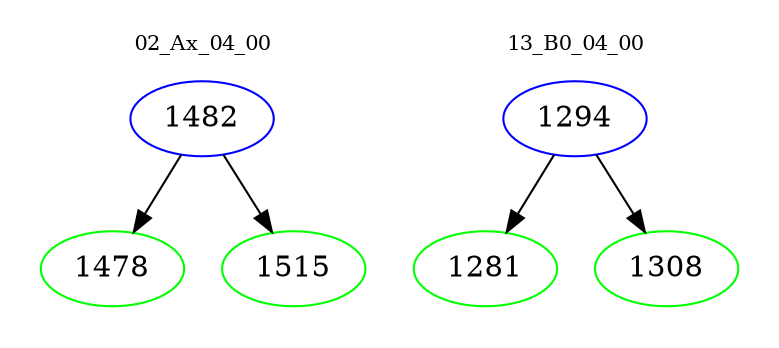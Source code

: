 digraph{
subgraph cluster_0 {
color = white
label = "02_Ax_04_00";
fontsize=10;
T0_1482 [label="1482", color="blue"]
T0_1482 -> T0_1478 [color="black"]
T0_1478 [label="1478", color="green"]
T0_1482 -> T0_1515 [color="black"]
T0_1515 [label="1515", color="green"]
}
subgraph cluster_1 {
color = white
label = "13_B0_04_00";
fontsize=10;
T1_1294 [label="1294", color="blue"]
T1_1294 -> T1_1281 [color="black"]
T1_1281 [label="1281", color="green"]
T1_1294 -> T1_1308 [color="black"]
T1_1308 [label="1308", color="green"]
}
}
